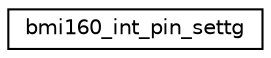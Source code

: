 digraph "Graphical Class Hierarchy"
{
  edge [fontname="Helvetica",fontsize="10",labelfontname="Helvetica",labelfontsize="10"];
  node [fontname="Helvetica",fontsize="10",shape=record];
  rankdir="LR";
  Node1 [label="bmi160_int_pin_settg",height=0.2,width=0.4,color="black", fillcolor="white", style="filled",URL="$structbmi160__int__pin__settg.html"];
}
